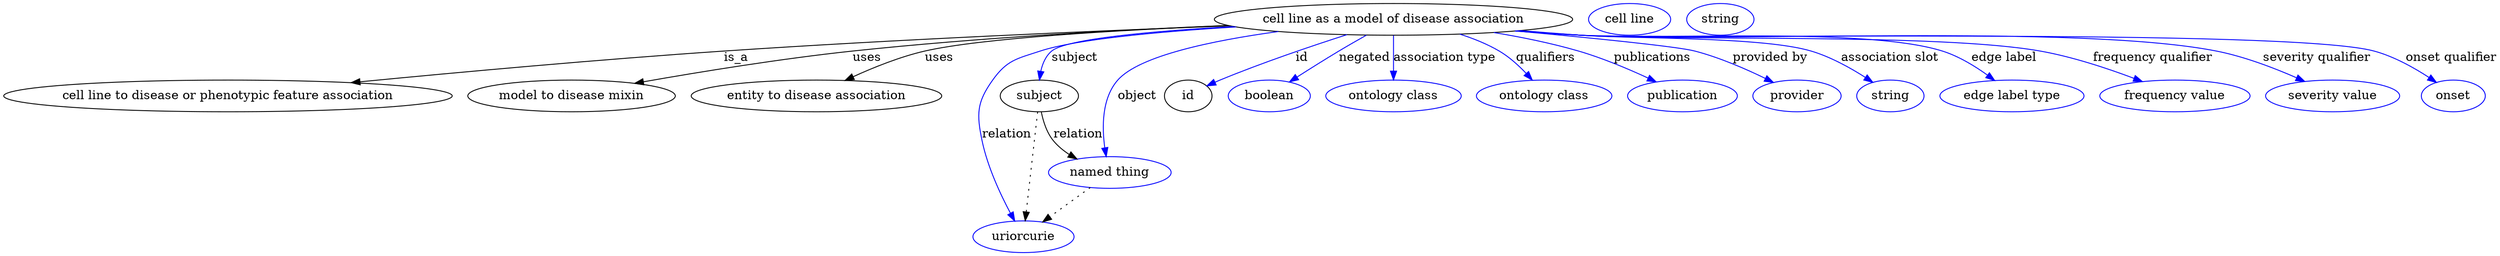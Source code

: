 digraph {
	graph [bb="0,0,2297.9,283"];
	node [label="\N"];
	"cell line as a model of disease association"	 [height=0.5,
		label="cell line as a model of disease association",
		pos="1281.6,265",
		width=4.4232];
	"cell line to disease or phenotypic feature association"	 [height=0.5,
		pos="195.63,178",
		width=5.4342];
	"cell line as a model of disease association" -> "cell line to disease or phenotypic feature association"	 [label=is_a,
		lp="659.63,221.5",
		pos="e,309.96,192.64 1131.8,258.82 1003.5,252.96 813.7,242.98 648.63,229 537.28,219.57 410.94,205.03 320.03,193.88"];
	"model to disease mixin"	 [height=0.5,
		pos="502.63,178",
		width=2.5998];
	"cell line as a model of disease association" -> "model to disease mixin"	 [label=uses,
		lp="770.63,221.5",
		pos="e,561.76,192.02 1129.5,259.67 1024.9,254.75 882.9,245.59 758.63,229 694.83,220.48 623.03,205.72 571.74,194.26"];
	"entity to disease association"	 [height=0.5,
		pos="723.63,178",
		width=3.0331];
	"cell line as a model of disease association" -> "entity to disease association"	 [label=uses,
		lp="834.63,221.5",
		pos="e,750.57,195.62 1129.9,259.54 1018.9,254.34 878.52,244.89 822.63,229 800.62,222.74 777.8,211.37 759.62,200.95"];
	subject	 [height=0.5,
		pos="929.63,178",
		width=0.99297];
	"cell line as a model of disease association" -> subject	 [color=blue,
		label=subject,
		lp="968.13,221.5",
		pos="e,931.61,196.16 1140.5,256.65 1056.9,250.5 964.21,241.11 948.63,229 941.4,223.37 936.91,214.68 934.14,206.06",
		style=solid];
	relation	 [color=blue,
		height=0.5,
		label=uriorcurie,
		pos="914.63,18",
		width=1.2638];
	"cell line as a model of disease association" -> relation	 [color=blue,
		label=relation,
		lp="900.63,134.5",
		pos="e,906.9,36.091 1138.2,257.17 1059.6,251.5 970.68,242.43 933.63,229 908.95,220.05 898.02,218.58 884.63,196 868.95,169.55 874.88,157.38 \
879.63,127 884.09,98.522 894.73,67.327 903.12,45.634",
		style=solid];
	object	 [color=blue,
		height=0.5,
		label="named thing",
		pos="997.63,91",
		width=1.5346];
	"cell line as a model of disease association" -> object	 [color=blue,
		label=object,
		lp="1027.6,178",
		pos="e,994.28,109.04 1179.7,251.16 1112.6,239.87 1033.2,221.59 1010.6,196 992.31,175.21 991.07,142.45 993.14,119.05",
		style=solid];
	id	 [height=0.5,
		pos="1080.6,178",
		width=0.75];
	"cell line as a model of disease association" -> id	 [color=blue,
		label=id,
		lp="1194.1,221.5",
		pos="e,1102.2,189.09 1237.9,247.63 1204.4,234.14 1157.3,214.63 1116.6,196 1114.9,195.19 1113.1,194.35 1111.3,193.48",
		style=solid];
	negated	 [color=blue,
		height=0.5,
		label=boolean,
		pos="1163.6,178",
		width=1.0652];
	"cell line as a model of disease association" -> negated	 [color=blue,
		label=negated,
		lp="1252.1,221.5",
		pos="e,1184.6,193.46 1257.5,247.18 1238.7,233.35 1212.6,214.12 1192.7,199.44",
		style=solid];
	"association type"	 [color=blue,
		height=0.5,
		label="ontology class",
		pos="1281.6,178",
		width=1.7151];
	"cell line as a model of disease association" -> "association type"	 [color=blue,
		label="association type",
		lp="1325.6,221.5",
		pos="e,1281.6,196 1281.6,246.97 1281.6,235.19 1281.6,219.56 1281.6,206.16",
		style=solid];
	qualifiers	 [color=blue,
		height=0.5,
		label="ontology class",
		pos="1422.6,178",
		width=1.7151];
	"cell line as a model of disease association" -> qualifiers	 [color=blue,
		label=qualifiers,
		lp="1417.6,221.5",
		pos="e,1408.8,195.97 1336.6,247.97 1349.3,242.84 1362.4,236.53 1373.6,229 1384.1,222.03 1394,212.51 1402.1,203.58",
		style=solid];
	publications	 [color=blue,
		height=0.5,
		label=publication,
		pos="1552.6,178",
		width=1.3902];
	"cell line as a model of disease association" -> publications	 [color=blue,
		label=publications,
		lp="1517.1,221.5",
		pos="e,1525.8,193.27 1369.7,249.98 1395.2,244.54 1422.8,237.58 1447.6,229 1471.4,220.77 1496.9,208.51 1516.8,198.07",
		style=solid];
	"provided by"	 [color=blue,
		height=0.5,
		label=provider,
		pos="1660.6,178",
		width=1.1193];
	"cell line as a model of disease association" -> "provided by"	 [color=blue,
		label="provided by",
		lp="1627.6,221.5",
		pos="e,1636.3,192.49 1392.5,252.06 1461,243.77 1538.9,233.7 1554.6,229 1580.1,221.41 1607,208.37 1627.4,197.37",
		style=solid];
	"association slot"	 [color=blue,
		height=0.5,
		label=string,
		pos="1749.6,178",
		width=0.84854];
	"cell line as a model of disease association" -> "association slot"	 [color=blue,
		label="association slot",
		lp="1739.6,221.5",
		pos="e,1731.3,192.44 1395.9,252.4 1413.9,250.52 1432.3,248.66 1449.6,247 1545.1,237.89 1573.4,258.43 1664.6,229 1685.6,222.23 1706.9,\
209.44 1722.9,198.36",
		style=solid];
	"edge label"	 [color=blue,
		height=0.5,
		label="edge label type",
		pos="1862.6,178",
		width=1.7873];
	"cell line as a model of disease association" -> "edge label"	 [color=blue,
		label="edge label",
		lp="1843.6,221.5",
		pos="e,1843,195.33 1393.6,252.16 1412.3,250.26 1431.5,248.46 1449.6,247 1524.2,241.01 1714.6,252.47 1785.6,229 1803.4,223.12 1821,212 \
1834.9,201.63",
		style=solid];
	"frequency qualifier"	 [color=blue,
		height=0.5,
		label="frequency value",
		pos="2012.6,178",
		width=1.8776];
	"cell line as a model of disease association" -> "frequency qualifier"	 [color=blue,
		label="frequency qualifier",
		lp="1978.6,221.5",
		pos="e,1979.4,193.72 1392.7,252.08 1411.7,250.16 1431.2,248.38 1449.6,247 1544.1,239.95 1782.8,247.76 1875.6,229 1908.3,222.4 1943.5,\
209.14 1970.1,197.8",
		style=solid];
	"severity qualifier"	 [color=blue,
		height=0.5,
		label="severity value",
		pos="2157.6,178",
		width=1.661];
	"cell line as a model of disease association" -> "severity qualifier"	 [color=blue,
		label="severity qualifier",
		lp="2127.1,221.5",
		pos="e,2128.3,193.73 1391.8,251.99 1411,250.06 1430.9,248.29 1449.6,247 1579.4,238.07 1907.5,256.36 2034.6,229 2064.2,222.65 2095.6,209.49 \
2119.3,198.14",
		style=solid];
	"onset qualifier"	 [color=blue,
		height=0.5,
		label=onset,
		pos="2268.6,178",
		width=0.81243];
	"cell line as a model of disease association" -> "onset qualifier"	 [color=blue,
		label="onset qualifier",
		lp="2251.1,221.5",
		pos="e,2250,192.08 1391.3,251.94 1410.7,250 1430.8,248.24 1449.6,247 1530.4,241.69 2099.6,250.41 2177.6,229 2200.7,222.68 2224.2,209.31 \
2241.5,197.86",
		style=solid];
	subject -> relation	 [pos="e,916.34,36.223 927.94,159.96 925.35,132.35 920.39,79.375 917.31,46.525",
		style=dotted];
	subject -> object	 [label=relation,
		lp="969.63,134.5",
		pos="e,970.28,106.85 933.67,159.74 936.59,149.4 941.34,136.65 948.63,127 952.47,121.91 957.23,117.23 962.25,113.03"];
	"cell line as a model of disease association_subject"	 [color=blue,
		height=0.5,
		label="cell line",
		pos="1497.6,265",
		width=1.0832];
	object -> relation	 [pos="e,933.49,34.588 978.38,74.069 967.3,64.326 953.22,51.941 941.11,41.291",
		style=dotted];
	association_id	 [color=blue,
		height=0.5,
		label=string,
		pos="1585.6,265",
		width=0.84854];
}
